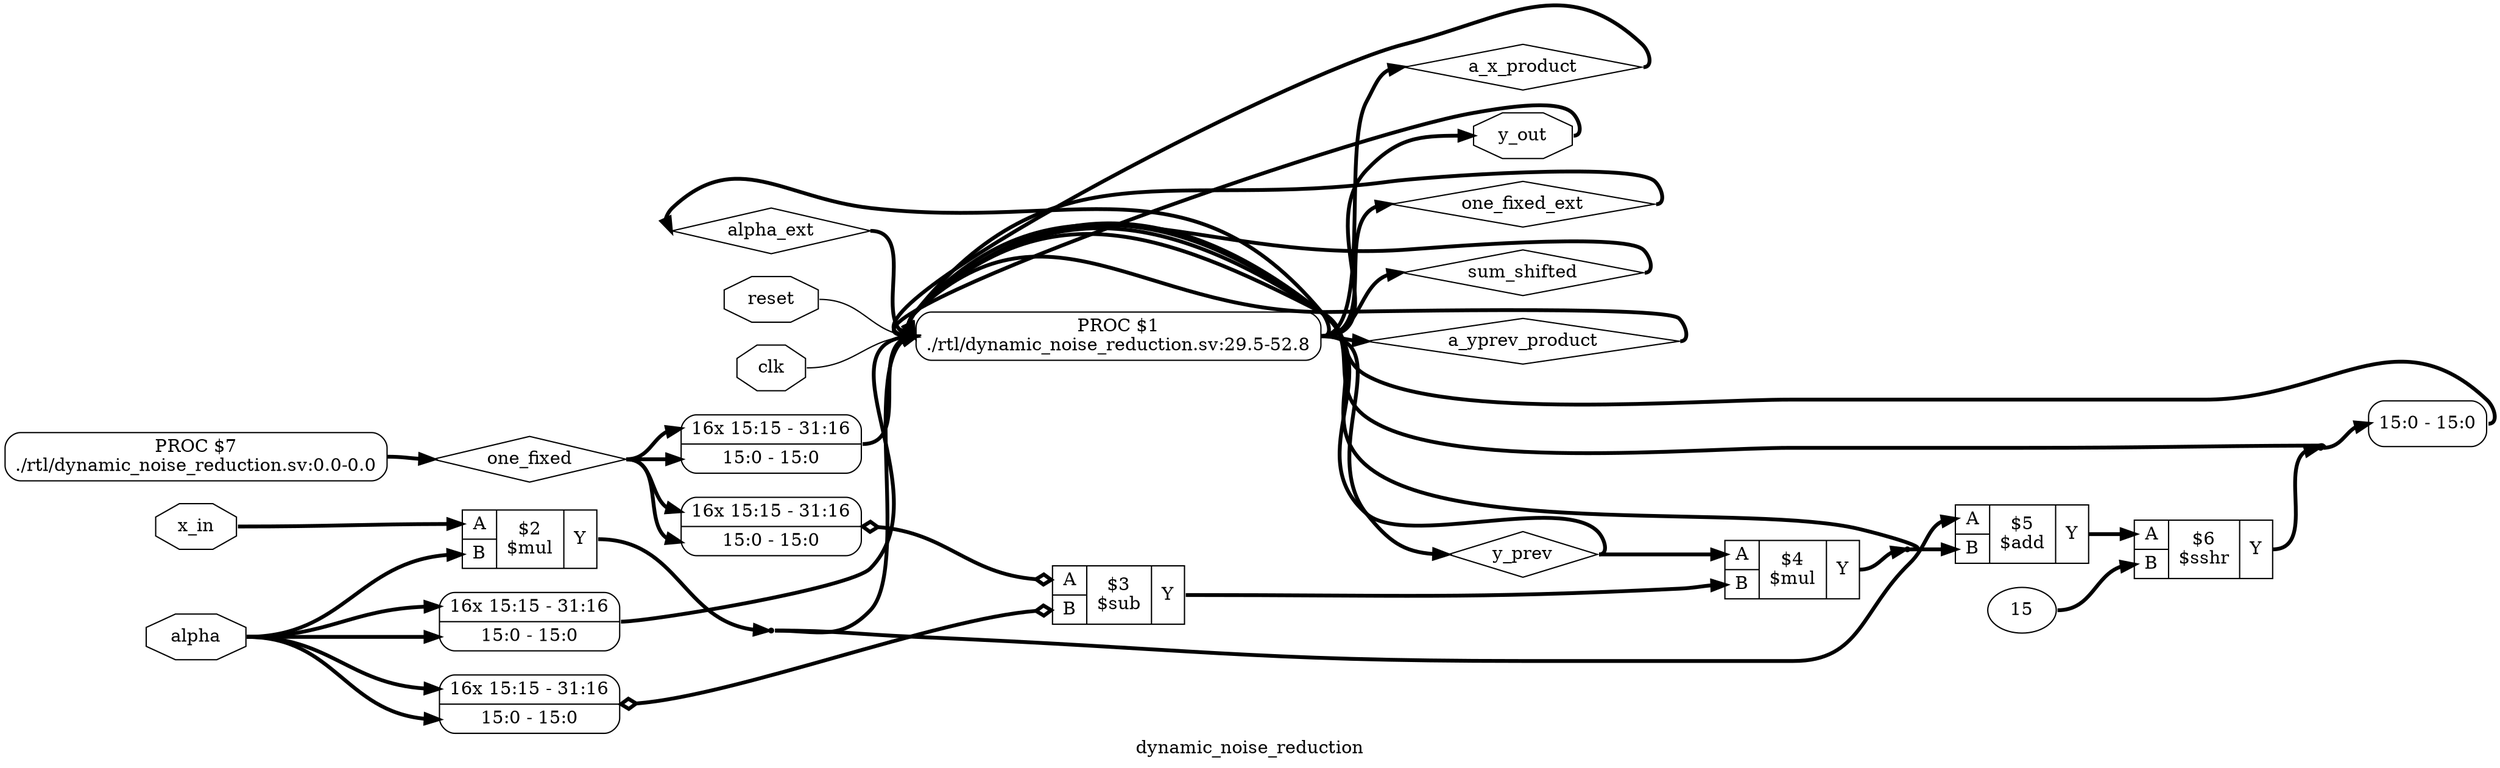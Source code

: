 digraph "dynamic_noise_reduction" {
label="dynamic_noise_reduction";
rankdir="LR";
remincross=true;
n19 [ shape=diamond, label="alpha_ext", color="black", fontcolor="black"];
n20 [ shape=diamond, label="one_fixed_ext", color="black", fontcolor="black"];
n21 [ shape=diamond, label="one_fixed", color="black", fontcolor="black"];
n22 [ shape=diamond, label="sum_shifted", color="black", fontcolor="black"];
n23 [ shape=diamond, label="a_yprev_product", color="black", fontcolor="black"];
n24 [ shape=diamond, label="a_x_product", color="black", fontcolor="black"];
n25 [ shape=diamond, label="y_prev", color="black", fontcolor="black"];
n26 [ shape=octagon, label="y_out", color="black", fontcolor="black"];
n27 [ shape=octagon, label="alpha", color="black", fontcolor="black"];
n28 [ shape=octagon, label="x_in", color="black", fontcolor="black"];
n29 [ shape=octagon, label="reset", color="black", fontcolor="black"];
n30 [ shape=octagon, label="clk", color="black", fontcolor="black"];
v0 [ label="15" ];
c34 [ shape=record, label="{{<p31> A|<p32> B}|$6\n$sshr|{<p33> Y}}",  ];
c35 [ shape=record, label="{{<p31> A|<p32> B}|$5\n$add|{<p33> Y}}",  ];
c36 [ shape=record, label="{{<p31> A|<p32> B}|$4\n$mul|{<p33> Y}}",  ];
c37 [ shape=record, label="{{<p31> A|<p32> B}|$3\n$sub|{<p33> Y}}",  ];
x1 [ shape=record, style=rounded, label="<s16> 16x 15:15 - 31:16 |<s0> 15:0 - 15:0 ", color="black", fontcolor="black" ];
x1:e -> c37:p32:w [arrowhead=odiamond, arrowtail=odiamond, dir=both, color="black", fontcolor="black", style="setlinewidth(3)", label=""];
x2 [ shape=record, style=rounded, label="<s16> 16x 15:15 - 31:16 |<s0> 15:0 - 15:0 ", color="black", fontcolor="black" ];
x2:e -> c37:p31:w [arrowhead=odiamond, arrowtail=odiamond, dir=both, color="black", fontcolor="black", style="setlinewidth(3)", label=""];
c38 [ shape=record, label="{{<p31> A|<p32> B}|$2\n$mul|{<p33> Y}}",  ];
p3 [shape=box, style=rounded, label="PROC $7\n./rtl/dynamic_noise_reduction.sv:0.0-0.0", ];
x5 [ shape=record, style=rounded, label="<s0> 15:0 - 15:0 ", color="black", fontcolor="black" ];
x6 [ shape=record, style=rounded, label="<s16> 16x 15:15 - 31:16 |<s0> 15:0 - 15:0 ", color="black", fontcolor="black" ];
x7 [ shape=record, style=rounded, label="<s16> 16x 15:15 - 31:16 |<s0> 15:0 - 15:0 ", color="black", fontcolor="black" ];
p4 [shape=box, style=rounded, label="PROC $1\n./rtl/dynamic_noise_reduction.sv:29.5-52.8", ];
p4:e -> n19:w [color="black", fontcolor="black", style="setlinewidth(3)", label=""];
n19:e -> p4:w [color="black", fontcolor="black", style="setlinewidth(3)", label=""];
n2 [ shape=point ];
c34:p33:e -> n2:w [color="black", fontcolor="black", style="setlinewidth(3)", label=""];
n2:e -> p4:w [color="black", fontcolor="black", style="setlinewidth(3)", label=""];
n2:e -> x5:s0:w [color="black", fontcolor="black", style="setlinewidth(3)", label=""];
p4:e -> n20:w [color="black", fontcolor="black", style="setlinewidth(3)", label=""];
n20:e -> p4:w [color="black", fontcolor="black", style="setlinewidth(3)", label=""];
p3:e -> n21:w [color="black", fontcolor="black", style="setlinewidth(3)", label=""];
n21:e -> x2:s0:w [color="black", fontcolor="black", style="setlinewidth(3)", label=""];
n21:e -> x2:s16:w [color="black", fontcolor="black", style="setlinewidth(3)", label=""];
n21:e -> x6:s0:w [color="black", fontcolor="black", style="setlinewidth(3)", label=""];
n21:e -> x6:s16:w [color="black", fontcolor="black", style="setlinewidth(3)", label=""];
p4:e -> n22:w [color="black", fontcolor="black", style="setlinewidth(3)", label=""];
n22:e -> p4:w [color="black", fontcolor="black", style="setlinewidth(3)", label=""];
p4:e -> n23:w [color="black", fontcolor="black", style="setlinewidth(3)", label=""];
n23:e -> p4:w [color="black", fontcolor="black", style="setlinewidth(3)", label=""];
p4:e -> n24:w [color="black", fontcolor="black", style="setlinewidth(3)", label=""];
n24:e -> p4:w [color="black", fontcolor="black", style="setlinewidth(3)", label=""];
p4:e -> n25:w [color="black", fontcolor="black", style="setlinewidth(3)", label=""];
n25:e -> c36:p31:w [color="black", fontcolor="black", style="setlinewidth(3)", label=""];
n25:e -> p4:w [color="black", fontcolor="black", style="setlinewidth(3)", label=""];
p4:e -> n26:w [color="black", fontcolor="black", style="setlinewidth(3)", label=""];
n26:e -> p4:w [color="black", fontcolor="black", style="setlinewidth(3)", label=""];
n27:e -> c38:p32:w [color="black", fontcolor="black", style="setlinewidth(3)", label=""];
n27:e -> x1:s0:w [color="black", fontcolor="black", style="setlinewidth(3)", label=""];
n27:e -> x1:s16:w [color="black", fontcolor="black", style="setlinewidth(3)", label=""];
n27:e -> x7:s0:w [color="black", fontcolor="black", style="setlinewidth(3)", label=""];
n27:e -> x7:s16:w [color="black", fontcolor="black", style="setlinewidth(3)", label=""];
n28:e -> c38:p31:w [color="black", fontcolor="black", style="setlinewidth(3)", label=""];
n29:e -> p4:w [color="black", fontcolor="black", label=""];
c35:p33:e -> c34:p31:w [color="black", fontcolor="black", style="setlinewidth(3)", label=""];
n30:e -> p4:w [color="black", fontcolor="black", label=""];
n4 [ shape=point ];
c36:p33:e -> n4:w [color="black", fontcolor="black", style="setlinewidth(3)", label=""];
n4:e -> c35:p32:w [color="black", fontcolor="black", style="setlinewidth(3)", label=""];
n4:e -> p4:w [color="black", fontcolor="black", style="setlinewidth(3)", label=""];
c37:p33:e -> c36:p32:w [color="black", fontcolor="black", style="setlinewidth(3)", label=""];
n6 [ shape=point ];
c38:p33:e -> n6:w [color="black", fontcolor="black", style="setlinewidth(3)", label=""];
n6:e -> c35:p31:w [color="black", fontcolor="black", style="setlinewidth(3)", label=""];
n6:e -> p4:w [color="black", fontcolor="black", style="setlinewidth(3)", label=""];
v0:e -> c34:p32:w [color="black", fontcolor="black", style="setlinewidth(3)", label=""];
x5:e -> p4:w [color="black", fontcolor="black", style="setlinewidth(3)", label=""];
x6:e -> p4:w [color="black", fontcolor="black", style="setlinewidth(3)", label=""];
x7:e -> p4:w [color="black", fontcolor="black", style="setlinewidth(3)", label=""];
}
